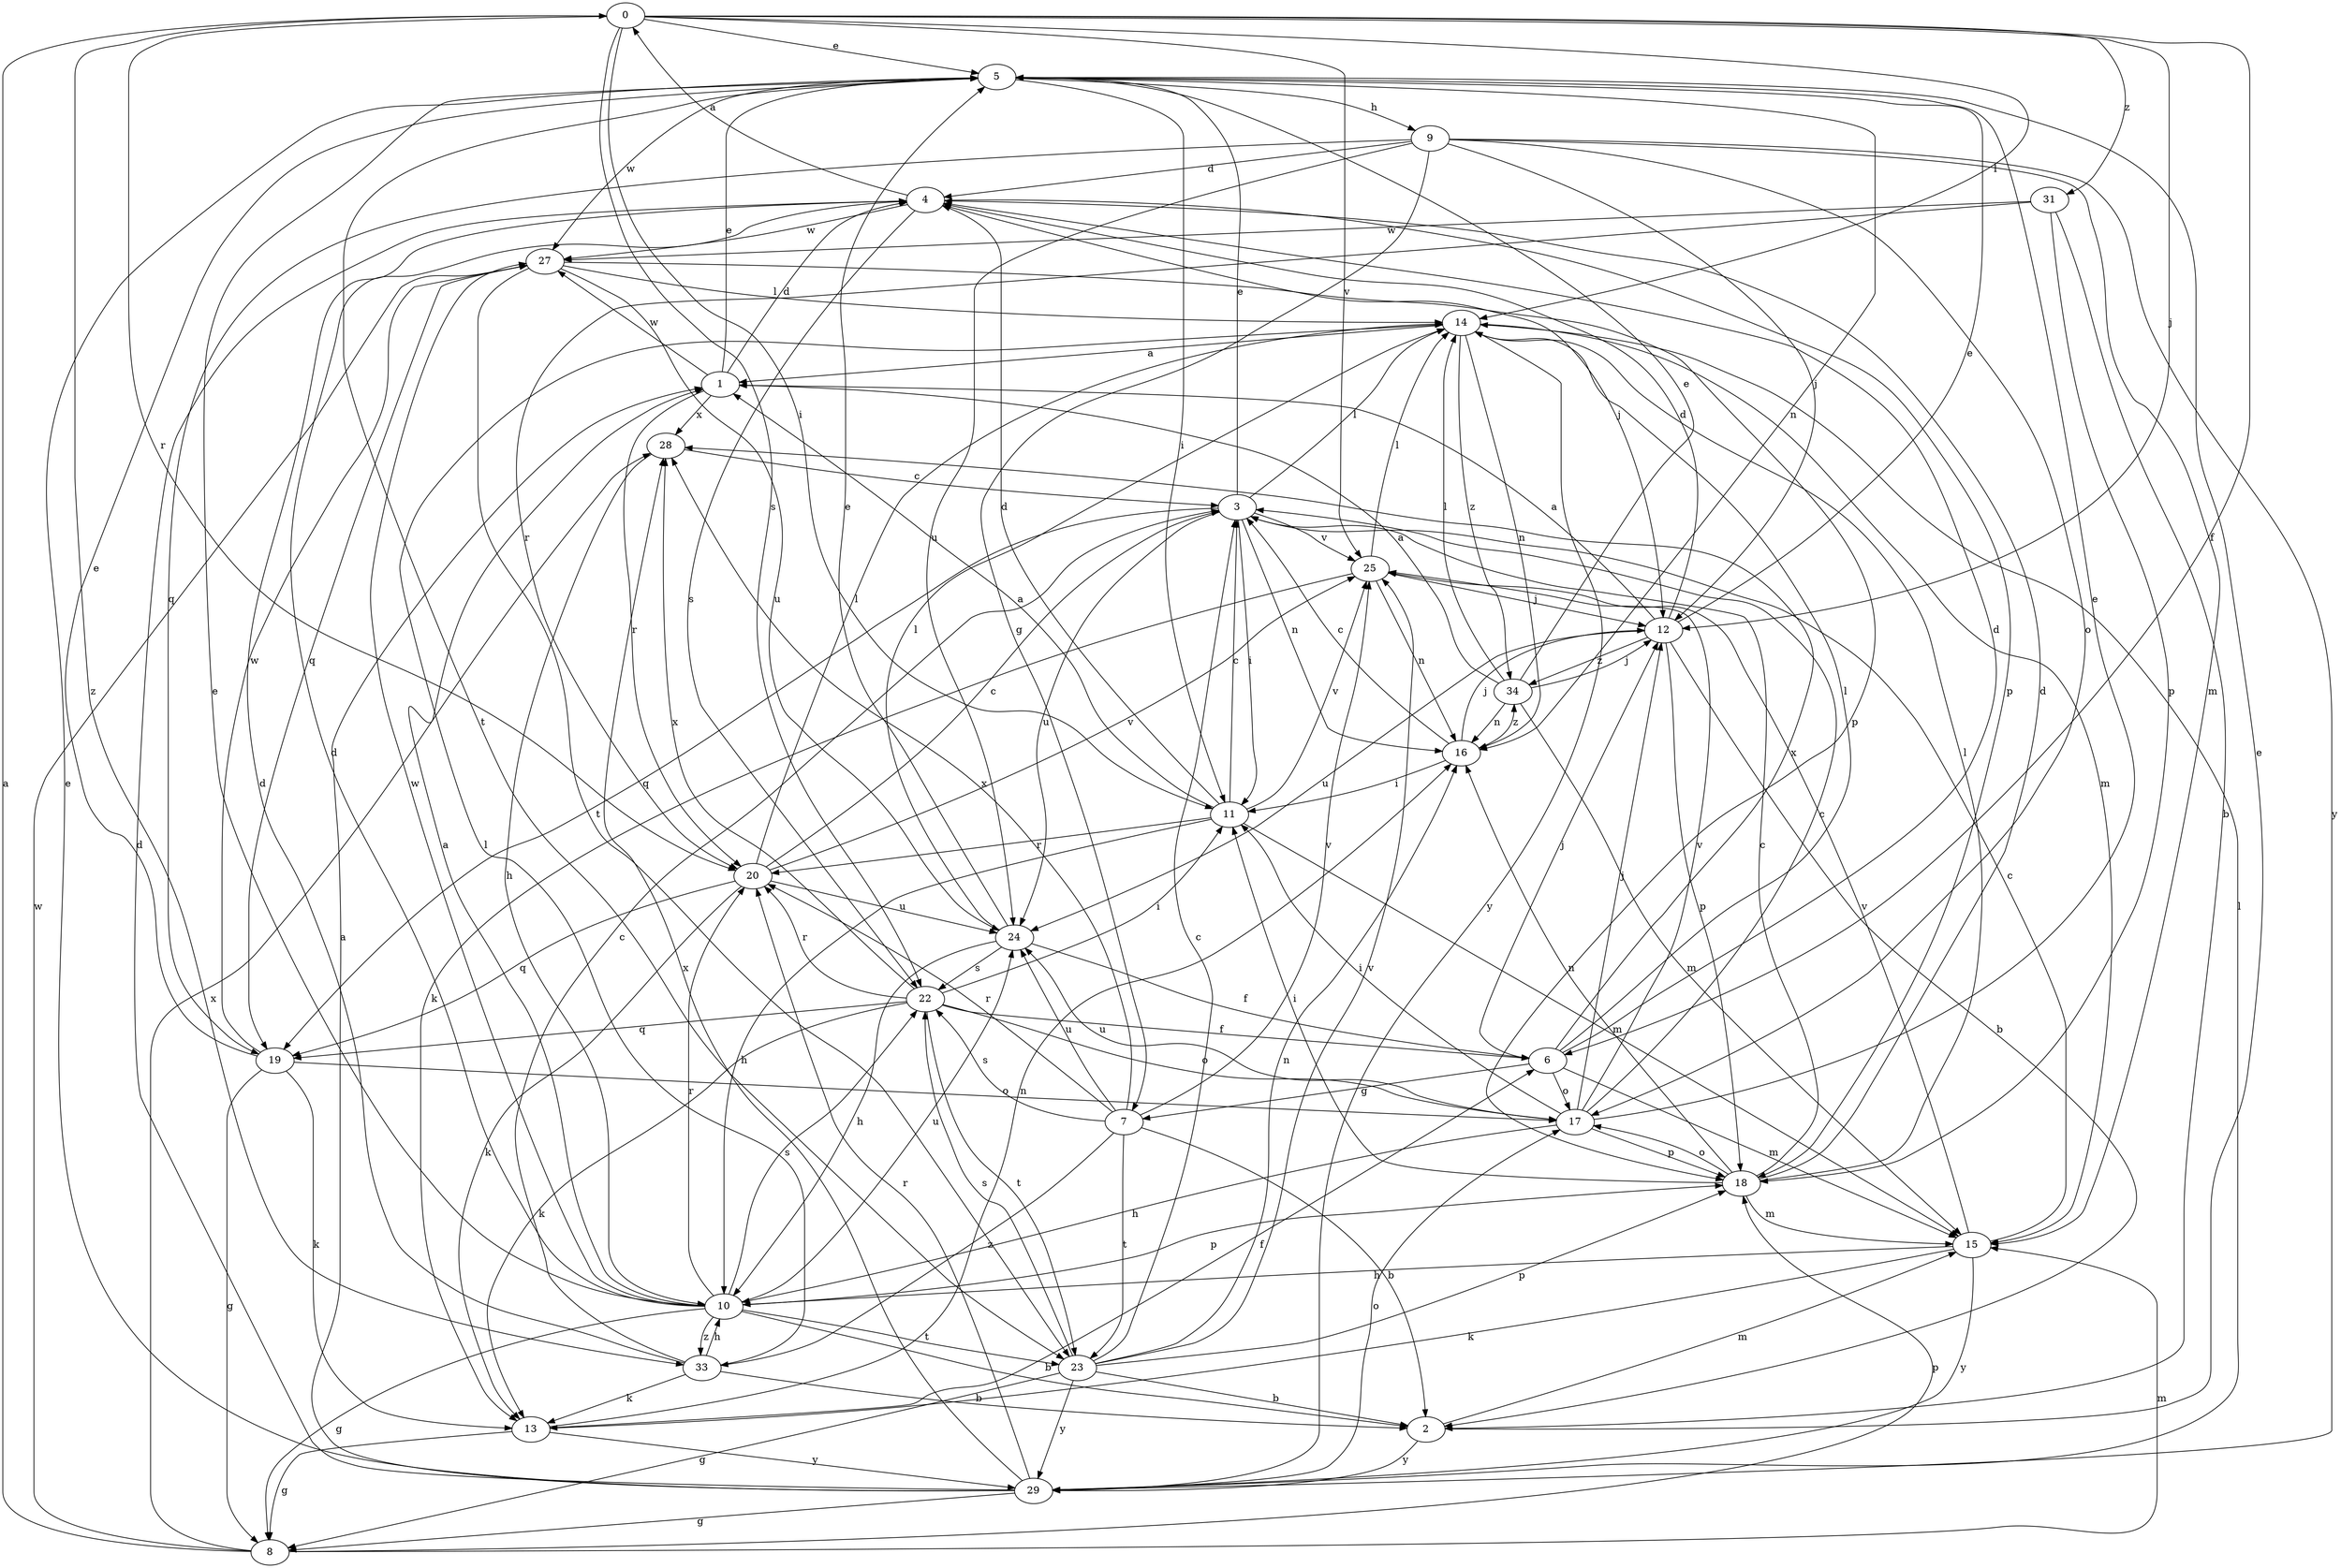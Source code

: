 strict digraph  {
0;
1;
2;
3;
4;
5;
6;
7;
8;
9;
10;
11;
12;
13;
14;
15;
16;
17;
18;
19;
20;
22;
23;
24;
25;
27;
28;
29;
31;
33;
34;
0 -> 5  [label=e];
0 -> 6  [label=f];
0 -> 11  [label=i];
0 -> 12  [label=j];
0 -> 14  [label=l];
0 -> 20  [label=r];
0 -> 22  [label=s];
0 -> 25  [label=v];
0 -> 31  [label=z];
0 -> 33  [label=z];
1 -> 4  [label=d];
1 -> 5  [label=e];
1 -> 20  [label=r];
1 -> 27  [label=w];
1 -> 28  [label=x];
2 -> 5  [label=e];
2 -> 15  [label=m];
2 -> 29  [label=y];
3 -> 5  [label=e];
3 -> 11  [label=i];
3 -> 14  [label=l];
3 -> 16  [label=n];
3 -> 19  [label=q];
3 -> 24  [label=u];
3 -> 25  [label=v];
4 -> 0  [label=a];
4 -> 12  [label=j];
4 -> 18  [label=p];
4 -> 22  [label=s];
4 -> 27  [label=w];
5 -> 9  [label=h];
5 -> 11  [label=i];
5 -> 16  [label=n];
5 -> 23  [label=t];
5 -> 27  [label=w];
6 -> 4  [label=d];
6 -> 7  [label=g];
6 -> 12  [label=j];
6 -> 14  [label=l];
6 -> 15  [label=m];
6 -> 17  [label=o];
6 -> 28  [label=x];
7 -> 2  [label=b];
7 -> 20  [label=r];
7 -> 22  [label=s];
7 -> 23  [label=t];
7 -> 24  [label=u];
7 -> 25  [label=v];
7 -> 28  [label=x];
7 -> 33  [label=z];
8 -> 0  [label=a];
8 -> 15  [label=m];
8 -> 18  [label=p];
8 -> 27  [label=w];
8 -> 28  [label=x];
9 -> 4  [label=d];
9 -> 7  [label=g];
9 -> 12  [label=j];
9 -> 15  [label=m];
9 -> 17  [label=o];
9 -> 19  [label=q];
9 -> 24  [label=u];
9 -> 29  [label=y];
10 -> 1  [label=a];
10 -> 2  [label=b];
10 -> 4  [label=d];
10 -> 5  [label=e];
10 -> 8  [label=g];
10 -> 18  [label=p];
10 -> 20  [label=r];
10 -> 22  [label=s];
10 -> 23  [label=t];
10 -> 24  [label=u];
10 -> 27  [label=w];
10 -> 33  [label=z];
11 -> 1  [label=a];
11 -> 3  [label=c];
11 -> 4  [label=d];
11 -> 10  [label=h];
11 -> 15  [label=m];
11 -> 20  [label=r];
11 -> 25  [label=v];
12 -> 1  [label=a];
12 -> 2  [label=b];
12 -> 4  [label=d];
12 -> 5  [label=e];
12 -> 18  [label=p];
12 -> 24  [label=u];
12 -> 34  [label=z];
13 -> 6  [label=f];
13 -> 8  [label=g];
13 -> 16  [label=n];
13 -> 29  [label=y];
14 -> 1  [label=a];
14 -> 15  [label=m];
14 -> 16  [label=n];
14 -> 29  [label=y];
14 -> 34  [label=z];
15 -> 3  [label=c];
15 -> 10  [label=h];
15 -> 13  [label=k];
15 -> 25  [label=v];
15 -> 29  [label=y];
16 -> 3  [label=c];
16 -> 11  [label=i];
16 -> 12  [label=j];
16 -> 34  [label=z];
17 -> 3  [label=c];
17 -> 5  [label=e];
17 -> 10  [label=h];
17 -> 11  [label=i];
17 -> 12  [label=j];
17 -> 18  [label=p];
17 -> 24  [label=u];
17 -> 25  [label=v];
18 -> 3  [label=c];
18 -> 4  [label=d];
18 -> 11  [label=i];
18 -> 14  [label=l];
18 -> 15  [label=m];
18 -> 16  [label=n];
18 -> 17  [label=o];
19 -> 5  [label=e];
19 -> 8  [label=g];
19 -> 13  [label=k];
19 -> 17  [label=o];
19 -> 27  [label=w];
20 -> 3  [label=c];
20 -> 13  [label=k];
20 -> 14  [label=l];
20 -> 19  [label=q];
20 -> 24  [label=u];
20 -> 25  [label=v];
22 -> 6  [label=f];
22 -> 11  [label=i];
22 -> 13  [label=k];
22 -> 17  [label=o];
22 -> 19  [label=q];
22 -> 20  [label=r];
22 -> 23  [label=t];
22 -> 28  [label=x];
23 -> 2  [label=b];
23 -> 3  [label=c];
23 -> 8  [label=g];
23 -> 16  [label=n];
23 -> 18  [label=p];
23 -> 22  [label=s];
23 -> 25  [label=v];
23 -> 29  [label=y];
24 -> 5  [label=e];
24 -> 6  [label=f];
24 -> 10  [label=h];
24 -> 14  [label=l];
24 -> 22  [label=s];
25 -> 12  [label=j];
25 -> 13  [label=k];
25 -> 14  [label=l];
25 -> 16  [label=n];
27 -> 14  [label=l];
27 -> 18  [label=p];
27 -> 19  [label=q];
27 -> 23  [label=t];
27 -> 24  [label=u];
28 -> 3  [label=c];
28 -> 10  [label=h];
29 -> 1  [label=a];
29 -> 4  [label=d];
29 -> 5  [label=e];
29 -> 8  [label=g];
29 -> 14  [label=l];
29 -> 17  [label=o];
29 -> 20  [label=r];
29 -> 28  [label=x];
31 -> 2  [label=b];
31 -> 18  [label=p];
31 -> 20  [label=r];
31 -> 27  [label=w];
33 -> 2  [label=b];
33 -> 3  [label=c];
33 -> 4  [label=d];
33 -> 10  [label=h];
33 -> 13  [label=k];
33 -> 14  [label=l];
34 -> 1  [label=a];
34 -> 5  [label=e];
34 -> 12  [label=j];
34 -> 14  [label=l];
34 -> 15  [label=m];
34 -> 16  [label=n];
}
